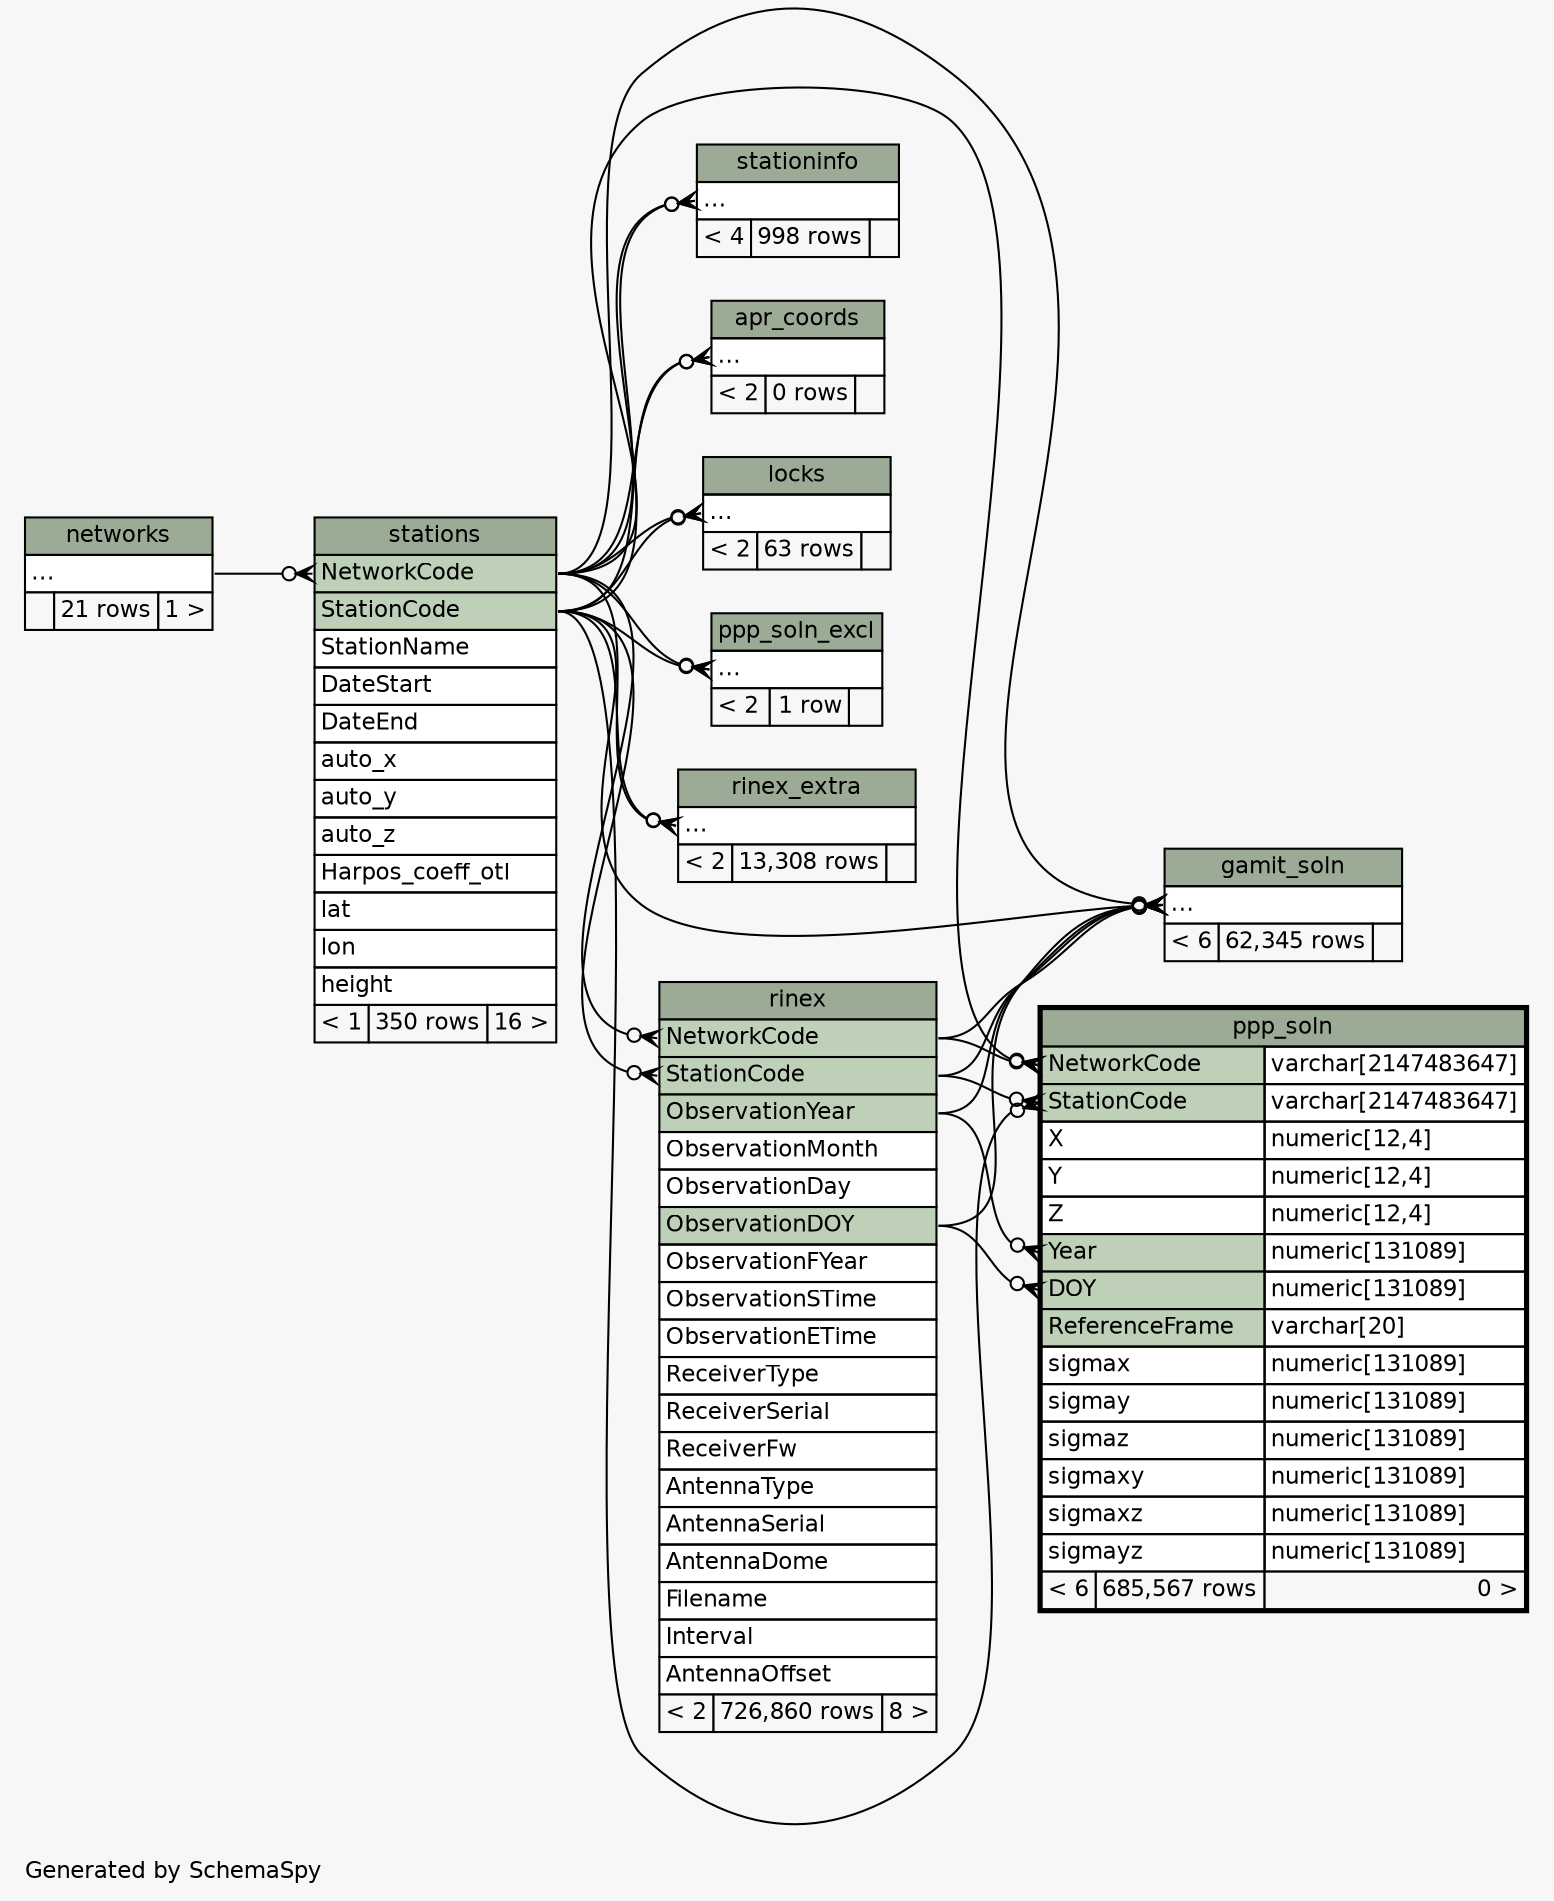 // dot 2.36.0 on Linux 4.4.0-59-generic
// SchemaSpy rev 590
digraph "twoDegreesRelationshipsDiagram" {
  graph [
    rankdir="RL"
    bgcolor="#f7f7f7"
    label="\nGenerated by SchemaSpy"
    labeljust="l"
    nodesep="0.18"
    ranksep="0.46"
    fontname="Helvetica"
    fontsize="11"
  ];
  node [
    fontname="Helvetica"
    fontsize="11"
    shape="plaintext"
  ];
  edge [
    arrowsize="0.8"
  ];
  "apr_coords":"elipses":w -> "stations":"NetworkCode":e [arrowhead=none dir=back arrowtail=crowodot];
  "apr_coords":"elipses":w -> "stations":"StationCode":e [arrowhead=none dir=back arrowtail=crowodot];
  "gamit_soln":"elipses":w -> "rinex":"ObservationDOY":e [arrowhead=none dir=back arrowtail=crowodot];
  "gamit_soln":"elipses":w -> "rinex":"NetworkCode":e [arrowhead=none dir=back arrowtail=crowodot];
  "gamit_soln":"elipses":w -> "stations":"NetworkCode":e [arrowhead=none dir=back arrowtail=crowodot];
  "gamit_soln":"elipses":w -> "rinex":"StationCode":e [arrowhead=none dir=back arrowtail=crowodot];
  "gamit_soln":"elipses":w -> "stations":"StationCode":e [arrowhead=none dir=back arrowtail=crowodot];
  "gamit_soln":"elipses":w -> "rinex":"ObservationYear":e [arrowhead=none dir=back arrowtail=crowodot];
  "locks":"elipses":w -> "stations":"NetworkCode":e [arrowhead=none dir=back arrowtail=crowodot];
  "locks":"elipses":w -> "stations":"StationCode":e [arrowhead=none dir=back arrowtail=crowodot];
  "ppp_soln":"DOY":w -> "rinex":"ObservationDOY":e [arrowhead=none dir=back arrowtail=crowodot];
  "ppp_soln":"NetworkCode":w -> "rinex":"NetworkCode":e [arrowhead=none dir=back arrowtail=crowodot];
  "ppp_soln":"NetworkCode":w -> "stations":"NetworkCode":e [arrowhead=none dir=back arrowtail=crowodot];
  "ppp_soln":"StationCode":w -> "rinex":"StationCode":e [arrowhead=none dir=back arrowtail=crowodot];
  "ppp_soln":"StationCode":w -> "stations":"StationCode":e [arrowhead=none dir=back arrowtail=crowodot];
  "ppp_soln":"Year":w -> "rinex":"ObservationYear":e [arrowhead=none dir=back arrowtail=crowodot];
  "ppp_soln_excl":"elipses":w -> "stations":"NetworkCode":e [arrowhead=none dir=back arrowtail=crowodot];
  "ppp_soln_excl":"elipses":w -> "stations":"StationCode":e [arrowhead=none dir=back arrowtail=crowodot];
  "rinex":"NetworkCode":w -> "stations":"NetworkCode":e [arrowhead=none dir=back arrowtail=crowodot];
  "rinex":"StationCode":w -> "stations":"StationCode":e [arrowhead=none dir=back arrowtail=crowodot];
  "rinex_extra":"elipses":w -> "stations":"NetworkCode":e [arrowhead=none dir=back arrowtail=crowodot];
  "rinex_extra":"elipses":w -> "stations":"StationCode":e [arrowhead=none dir=back arrowtail=crowodot];
  "stationinfo":"elipses":w -> "stations":"NetworkCode":e [arrowhead=none dir=back arrowtail=crowodot];
  "stationinfo":"elipses":w -> "stations":"StationCode":e [arrowhead=none dir=back arrowtail=crowodot];
  "stations":"NetworkCode":w -> "networks":"elipses":e [arrowhead=none dir=back arrowtail=crowodot];
  "apr_coords" [
    label=<
    <TABLE BORDER="0" CELLBORDER="1" CELLSPACING="0" BGCOLOR="#ffffff">
      <TR><TD COLSPAN="3" BGCOLOR="#9bab96" ALIGN="CENTER">apr_coords</TD></TR>
      <TR><TD PORT="elipses" COLSPAN="3" ALIGN="LEFT">...</TD></TR>
      <TR><TD ALIGN="LEFT" BGCOLOR="#f7f7f7">&lt; 2</TD><TD ALIGN="RIGHT" BGCOLOR="#f7f7f7">0 rows</TD><TD ALIGN="RIGHT" BGCOLOR="#f7f7f7">  </TD></TR>
    </TABLE>>
    URL="apr_coords.html"
    tooltip="apr_coords"
  ];
  "gamit_soln" [
    label=<
    <TABLE BORDER="0" CELLBORDER="1" CELLSPACING="0" BGCOLOR="#ffffff">
      <TR><TD COLSPAN="3" BGCOLOR="#9bab96" ALIGN="CENTER">gamit_soln</TD></TR>
      <TR><TD PORT="elipses" COLSPAN="3" ALIGN="LEFT">...</TD></TR>
      <TR><TD ALIGN="LEFT" BGCOLOR="#f7f7f7">&lt; 6</TD><TD ALIGN="RIGHT" BGCOLOR="#f7f7f7">62,345 rows</TD><TD ALIGN="RIGHT" BGCOLOR="#f7f7f7">  </TD></TR>
    </TABLE>>
    URL="gamit_soln.html"
    tooltip="gamit_soln"
  ];
  "locks" [
    label=<
    <TABLE BORDER="0" CELLBORDER="1" CELLSPACING="0" BGCOLOR="#ffffff">
      <TR><TD COLSPAN="3" BGCOLOR="#9bab96" ALIGN="CENTER">locks</TD></TR>
      <TR><TD PORT="elipses" COLSPAN="3" ALIGN="LEFT">...</TD></TR>
      <TR><TD ALIGN="LEFT" BGCOLOR="#f7f7f7">&lt; 2</TD><TD ALIGN="RIGHT" BGCOLOR="#f7f7f7">63 rows</TD><TD ALIGN="RIGHT" BGCOLOR="#f7f7f7">  </TD></TR>
    </TABLE>>
    URL="locks.html"
    tooltip="locks"
  ];
  "networks" [
    label=<
    <TABLE BORDER="0" CELLBORDER="1" CELLSPACING="0" BGCOLOR="#ffffff">
      <TR><TD COLSPAN="3" BGCOLOR="#9bab96" ALIGN="CENTER">networks</TD></TR>
      <TR><TD PORT="elipses" COLSPAN="3" ALIGN="LEFT">...</TD></TR>
      <TR><TD ALIGN="LEFT" BGCOLOR="#f7f7f7">  </TD><TD ALIGN="RIGHT" BGCOLOR="#f7f7f7">21 rows</TD><TD ALIGN="RIGHT" BGCOLOR="#f7f7f7">1 &gt;</TD></TR>
    </TABLE>>
    URL="networks.html"
    tooltip="networks"
  ];
  "ppp_soln" [
    label=<
    <TABLE BORDER="2" CELLBORDER="1" CELLSPACING="0" BGCOLOR="#ffffff">
      <TR><TD COLSPAN="3" BGCOLOR="#9bab96" ALIGN="CENTER">ppp_soln</TD></TR>
      <TR><TD PORT="NetworkCode" COLSPAN="2" BGCOLOR="#bed1b8" ALIGN="LEFT">NetworkCode</TD><TD PORT="NetworkCode.type" ALIGN="LEFT">varchar[2147483647]</TD></TR>
      <TR><TD PORT="StationCode" COLSPAN="2" BGCOLOR="#bed1b8" ALIGN="LEFT">StationCode</TD><TD PORT="StationCode.type" ALIGN="LEFT">varchar[2147483647]</TD></TR>
      <TR><TD PORT="X" COLSPAN="2" ALIGN="LEFT">X</TD><TD PORT="X.type" ALIGN="LEFT">numeric[12,4]</TD></TR>
      <TR><TD PORT="Y" COLSPAN="2" ALIGN="LEFT">Y</TD><TD PORT="Y.type" ALIGN="LEFT">numeric[12,4]</TD></TR>
      <TR><TD PORT="Z" COLSPAN="2" ALIGN="LEFT">Z</TD><TD PORT="Z.type" ALIGN="LEFT">numeric[12,4]</TD></TR>
      <TR><TD PORT="Year" COLSPAN="2" BGCOLOR="#bed1b8" ALIGN="LEFT">Year</TD><TD PORT="Year.type" ALIGN="LEFT">numeric[131089]</TD></TR>
      <TR><TD PORT="DOY" COLSPAN="2" BGCOLOR="#bed1b8" ALIGN="LEFT">DOY</TD><TD PORT="DOY.type" ALIGN="LEFT">numeric[131089]</TD></TR>
      <TR><TD PORT="ReferenceFrame" COLSPAN="2" BGCOLOR="#bed1b8" ALIGN="LEFT">ReferenceFrame</TD><TD PORT="ReferenceFrame.type" ALIGN="LEFT">varchar[20]</TD></TR>
      <TR><TD PORT="sigmax" COLSPAN="2" ALIGN="LEFT">sigmax</TD><TD PORT="sigmax.type" ALIGN="LEFT">numeric[131089]</TD></TR>
      <TR><TD PORT="sigmay" COLSPAN="2" ALIGN="LEFT">sigmay</TD><TD PORT="sigmay.type" ALIGN="LEFT">numeric[131089]</TD></TR>
      <TR><TD PORT="sigmaz" COLSPAN="2" ALIGN="LEFT">sigmaz</TD><TD PORT="sigmaz.type" ALIGN="LEFT">numeric[131089]</TD></TR>
      <TR><TD PORT="sigmaxy" COLSPAN="2" ALIGN="LEFT">sigmaxy</TD><TD PORT="sigmaxy.type" ALIGN="LEFT">numeric[131089]</TD></TR>
      <TR><TD PORT="sigmaxz" COLSPAN="2" ALIGN="LEFT">sigmaxz</TD><TD PORT="sigmaxz.type" ALIGN="LEFT">numeric[131089]</TD></TR>
      <TR><TD PORT="sigmayz" COLSPAN="2" ALIGN="LEFT">sigmayz</TD><TD PORT="sigmayz.type" ALIGN="LEFT">numeric[131089]</TD></TR>
      <TR><TD ALIGN="LEFT" BGCOLOR="#f7f7f7">&lt; 6</TD><TD ALIGN="RIGHT" BGCOLOR="#f7f7f7">685,567 rows</TD><TD ALIGN="RIGHT" BGCOLOR="#f7f7f7">0 &gt;</TD></TR>
    </TABLE>>
    URL="ppp_soln.html"
    tooltip="ppp_soln"
  ];
  "ppp_soln_excl" [
    label=<
    <TABLE BORDER="0" CELLBORDER="1" CELLSPACING="0" BGCOLOR="#ffffff">
      <TR><TD COLSPAN="3" BGCOLOR="#9bab96" ALIGN="CENTER">ppp_soln_excl</TD></TR>
      <TR><TD PORT="elipses" COLSPAN="3" ALIGN="LEFT">...</TD></TR>
      <TR><TD ALIGN="LEFT" BGCOLOR="#f7f7f7">&lt; 2</TD><TD ALIGN="RIGHT" BGCOLOR="#f7f7f7">1 row</TD><TD ALIGN="RIGHT" BGCOLOR="#f7f7f7">  </TD></TR>
    </TABLE>>
    URL="ppp_soln_excl.html"
    tooltip="ppp_soln_excl"
  ];
  "rinex" [
    label=<
    <TABLE BORDER="0" CELLBORDER="1" CELLSPACING="0" BGCOLOR="#ffffff">
      <TR><TD COLSPAN="3" BGCOLOR="#9bab96" ALIGN="CENTER">rinex</TD></TR>
      <TR><TD PORT="NetworkCode" COLSPAN="3" BGCOLOR="#bed1b8" ALIGN="LEFT">NetworkCode</TD></TR>
      <TR><TD PORT="StationCode" COLSPAN="3" BGCOLOR="#bed1b8" ALIGN="LEFT">StationCode</TD></TR>
      <TR><TD PORT="ObservationYear" COLSPAN="3" BGCOLOR="#bed1b8" ALIGN="LEFT">ObservationYear</TD></TR>
      <TR><TD PORT="ObservationMonth" COLSPAN="3" ALIGN="LEFT">ObservationMonth</TD></TR>
      <TR><TD PORT="ObservationDay" COLSPAN="3" ALIGN="LEFT">ObservationDay</TD></TR>
      <TR><TD PORT="ObservationDOY" COLSPAN="3" BGCOLOR="#bed1b8" ALIGN="LEFT">ObservationDOY</TD></TR>
      <TR><TD PORT="ObservationFYear" COLSPAN="3" ALIGN="LEFT">ObservationFYear</TD></TR>
      <TR><TD PORT="ObservationSTime" COLSPAN="3" ALIGN="LEFT">ObservationSTime</TD></TR>
      <TR><TD PORT="ObservationETime" COLSPAN="3" ALIGN="LEFT">ObservationETime</TD></TR>
      <TR><TD PORT="ReceiverType" COLSPAN="3" ALIGN="LEFT">ReceiverType</TD></TR>
      <TR><TD PORT="ReceiverSerial" COLSPAN="3" ALIGN="LEFT">ReceiverSerial</TD></TR>
      <TR><TD PORT="ReceiverFw" COLSPAN="3" ALIGN="LEFT">ReceiverFw</TD></TR>
      <TR><TD PORT="AntennaType" COLSPAN="3" ALIGN="LEFT">AntennaType</TD></TR>
      <TR><TD PORT="AntennaSerial" COLSPAN="3" ALIGN="LEFT">AntennaSerial</TD></TR>
      <TR><TD PORT="AntennaDome" COLSPAN="3" ALIGN="LEFT">AntennaDome</TD></TR>
      <TR><TD PORT="Filename" COLSPAN="3" ALIGN="LEFT">Filename</TD></TR>
      <TR><TD PORT="Interval" COLSPAN="3" ALIGN="LEFT">Interval</TD></TR>
      <TR><TD PORT="AntennaOffset" COLSPAN="3" ALIGN="LEFT">AntennaOffset</TD></TR>
      <TR><TD ALIGN="LEFT" BGCOLOR="#f7f7f7">&lt; 2</TD><TD ALIGN="RIGHT" BGCOLOR="#f7f7f7">726,860 rows</TD><TD ALIGN="RIGHT" BGCOLOR="#f7f7f7">8 &gt;</TD></TR>
    </TABLE>>
    URL="rinex.html"
    tooltip="rinex"
  ];
  "rinex_extra" [
    label=<
    <TABLE BORDER="0" CELLBORDER="1" CELLSPACING="0" BGCOLOR="#ffffff">
      <TR><TD COLSPAN="3" BGCOLOR="#9bab96" ALIGN="CENTER">rinex_extra</TD></TR>
      <TR><TD PORT="elipses" COLSPAN="3" ALIGN="LEFT">...</TD></TR>
      <TR><TD ALIGN="LEFT" BGCOLOR="#f7f7f7">&lt; 2</TD><TD ALIGN="RIGHT" BGCOLOR="#f7f7f7">13,308 rows</TD><TD ALIGN="RIGHT" BGCOLOR="#f7f7f7">  </TD></TR>
    </TABLE>>
    URL="rinex_extra.html"
    tooltip="rinex_extra"
  ];
  "stationinfo" [
    label=<
    <TABLE BORDER="0" CELLBORDER="1" CELLSPACING="0" BGCOLOR="#ffffff">
      <TR><TD COLSPAN="3" BGCOLOR="#9bab96" ALIGN="CENTER">stationinfo</TD></TR>
      <TR><TD PORT="elipses" COLSPAN="3" ALIGN="LEFT">...</TD></TR>
      <TR><TD ALIGN="LEFT" BGCOLOR="#f7f7f7">&lt; 4</TD><TD ALIGN="RIGHT" BGCOLOR="#f7f7f7">998 rows</TD><TD ALIGN="RIGHT" BGCOLOR="#f7f7f7">  </TD></TR>
    </TABLE>>
    URL="stationinfo.html"
    tooltip="stationinfo"
  ];
  "stations" [
    label=<
    <TABLE BORDER="0" CELLBORDER="1" CELLSPACING="0" BGCOLOR="#ffffff">
      <TR><TD COLSPAN="3" BGCOLOR="#9bab96" ALIGN="CENTER">stations</TD></TR>
      <TR><TD PORT="NetworkCode" COLSPAN="3" BGCOLOR="#bed1b8" ALIGN="LEFT">NetworkCode</TD></TR>
      <TR><TD PORT="StationCode" COLSPAN="3" BGCOLOR="#bed1b8" ALIGN="LEFT">StationCode</TD></TR>
      <TR><TD PORT="StationName" COLSPAN="3" ALIGN="LEFT">StationName</TD></TR>
      <TR><TD PORT="DateStart" COLSPAN="3" ALIGN="LEFT">DateStart</TD></TR>
      <TR><TD PORT="DateEnd" COLSPAN="3" ALIGN="LEFT">DateEnd</TD></TR>
      <TR><TD PORT="auto_x" COLSPAN="3" ALIGN="LEFT">auto_x</TD></TR>
      <TR><TD PORT="auto_y" COLSPAN="3" ALIGN="LEFT">auto_y</TD></TR>
      <TR><TD PORT="auto_z" COLSPAN="3" ALIGN="LEFT">auto_z</TD></TR>
      <TR><TD PORT="Harpos_coeff_otl" COLSPAN="3" ALIGN="LEFT">Harpos_coeff_otl</TD></TR>
      <TR><TD PORT="lat" COLSPAN="3" ALIGN="LEFT">lat</TD></TR>
      <TR><TD PORT="lon" COLSPAN="3" ALIGN="LEFT">lon</TD></TR>
      <TR><TD PORT="height" COLSPAN="3" ALIGN="LEFT">height</TD></TR>
      <TR><TD ALIGN="LEFT" BGCOLOR="#f7f7f7">&lt; 1</TD><TD ALIGN="RIGHT" BGCOLOR="#f7f7f7">350 rows</TD><TD ALIGN="RIGHT" BGCOLOR="#f7f7f7">16 &gt;</TD></TR>
    </TABLE>>
    URL="stations.html"
    tooltip="stations"
  ];
}
